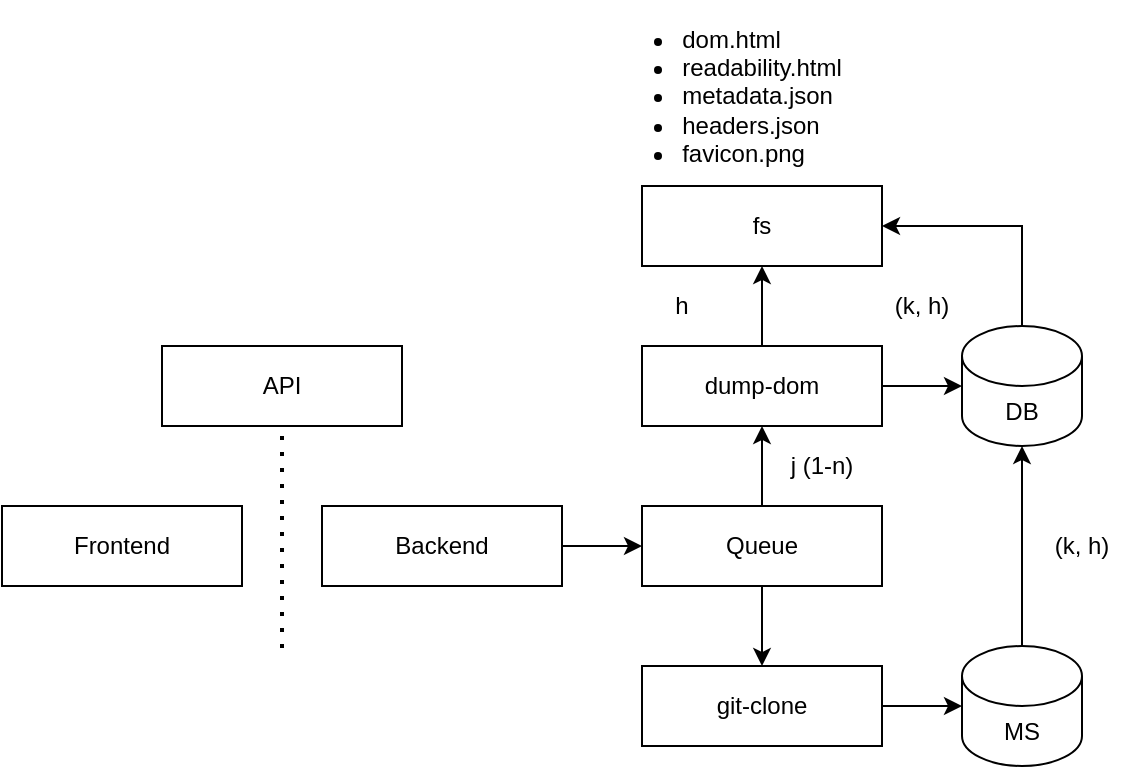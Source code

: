 <mxfile version="21.3.7" type="device">
  <diagram name="Page-1" id="rRoijQG2nSl0_Yrbf1NP">
    <mxGraphModel dx="2074" dy="1198" grid="1" gridSize="10" guides="1" tooltips="1" connect="1" arrows="1" fold="1" page="1" pageScale="1" pageWidth="1169" pageHeight="827" math="0" shadow="0">
      <root>
        <mxCell id="0" />
        <mxCell id="1" parent="0" />
        <mxCell id="VzflnH-gn_2TgnfN93_D-8" value="" style="edgeStyle=orthogonalEdgeStyle;rounded=0;orthogonalLoop=1;jettySize=auto;html=1;" parent="1" source="VzflnH-gn_2TgnfN93_D-1" target="VzflnH-gn_2TgnfN93_D-6" edge="1">
          <mxGeometry relative="1" as="geometry" />
        </mxCell>
        <mxCell id="VzflnH-gn_2TgnfN93_D-1" value="Backend" style="rounded=0;whiteSpace=wrap;html=1;" parent="1" vertex="1">
          <mxGeometry x="360" y="360" width="120" height="40" as="geometry" />
        </mxCell>
        <mxCell id="VzflnH-gn_2TgnfN93_D-2" value="Frontend" style="rounded=0;whiteSpace=wrap;html=1;" parent="1" vertex="1">
          <mxGeometry x="200" y="360" width="120" height="40" as="geometry" />
        </mxCell>
        <mxCell id="VzflnH-gn_2TgnfN93_D-11" value="" style="edgeStyle=orthogonalEdgeStyle;rounded=0;orthogonalLoop=1;jettySize=auto;html=1;" parent="1" source="VzflnH-gn_2TgnfN93_D-3" target="VzflnH-gn_2TgnfN93_D-5" edge="1">
          <mxGeometry relative="1" as="geometry" />
        </mxCell>
        <mxCell id="VzflnH-gn_2TgnfN93_D-17" value="" style="edgeStyle=orthogonalEdgeStyle;rounded=0;orthogonalLoop=1;jettySize=auto;html=1;" parent="1" source="VzflnH-gn_2TgnfN93_D-3" target="VzflnH-gn_2TgnfN93_D-15" edge="1">
          <mxGeometry relative="1" as="geometry" />
        </mxCell>
        <mxCell id="VzflnH-gn_2TgnfN93_D-3" value="dump-dom" style="rounded=0;whiteSpace=wrap;html=1;" parent="1" vertex="1">
          <mxGeometry x="520" y="280" width="120" height="40" as="geometry" />
        </mxCell>
        <mxCell id="VzflnH-gn_2TgnfN93_D-16" style="edgeStyle=orthogonalEdgeStyle;rounded=0;orthogonalLoop=1;jettySize=auto;html=1;entryX=1;entryY=0.5;entryDx=0;entryDy=0;exitX=0.5;exitY=0;exitDx=0;exitDy=0;exitPerimeter=0;" parent="1" source="VzflnH-gn_2TgnfN93_D-5" target="VzflnH-gn_2TgnfN93_D-15" edge="1">
          <mxGeometry relative="1" as="geometry" />
        </mxCell>
        <mxCell id="VzflnH-gn_2TgnfN93_D-22" value="" style="edgeStyle=orthogonalEdgeStyle;rounded=0;orthogonalLoop=1;jettySize=auto;html=1;startArrow=classic;startFill=1;endArrow=none;endFill=0;" parent="1" source="VzflnH-gn_2TgnfN93_D-5" target="VzflnH-gn_2TgnfN93_D-20" edge="1">
          <mxGeometry relative="1" as="geometry" />
        </mxCell>
        <mxCell id="VzflnH-gn_2TgnfN93_D-5" value="DB" style="shape=cylinder3;whiteSpace=wrap;html=1;boundedLbl=1;backgroundOutline=1;size=15;" parent="1" vertex="1">
          <mxGeometry x="680" y="270" width="60" height="60" as="geometry" />
        </mxCell>
        <mxCell id="VzflnH-gn_2TgnfN93_D-9" value="" style="edgeStyle=orthogonalEdgeStyle;rounded=0;orthogonalLoop=1;jettySize=auto;html=1;" parent="1" source="VzflnH-gn_2TgnfN93_D-6" target="VzflnH-gn_2TgnfN93_D-3" edge="1">
          <mxGeometry relative="1" as="geometry" />
        </mxCell>
        <mxCell id="VzflnH-gn_2TgnfN93_D-14" value="" style="edgeStyle=orthogonalEdgeStyle;rounded=0;orthogonalLoop=1;jettySize=auto;html=1;" parent="1" source="VzflnH-gn_2TgnfN93_D-6" target="VzflnH-gn_2TgnfN93_D-13" edge="1">
          <mxGeometry relative="1" as="geometry" />
        </mxCell>
        <mxCell id="VzflnH-gn_2TgnfN93_D-6" value="Queue" style="rounded=0;whiteSpace=wrap;html=1;" parent="1" vertex="1">
          <mxGeometry x="520" y="360" width="120" height="40" as="geometry" />
        </mxCell>
        <mxCell id="VzflnH-gn_2TgnfN93_D-7" value="" style="endArrow=none;dashed=1;html=1;dashPattern=1 3;strokeWidth=2;rounded=0;" parent="1" edge="1">
          <mxGeometry width="50" height="50" relative="1" as="geometry">
            <mxPoint x="340" y="325" as="sourcePoint" />
            <mxPoint x="340" y="435" as="targetPoint" />
          </mxGeometry>
        </mxCell>
        <mxCell id="VzflnH-gn_2TgnfN93_D-10" value="j (1-n)" style="text;html=1;strokeColor=none;fillColor=none;align=center;verticalAlign=middle;whiteSpace=wrap;rounded=0;" parent="1" vertex="1">
          <mxGeometry x="580" y="320" width="60" height="40" as="geometry" />
        </mxCell>
        <mxCell id="VzflnH-gn_2TgnfN93_D-12" value="(k, h)" style="text;html=1;strokeColor=none;fillColor=none;align=center;verticalAlign=middle;whiteSpace=wrap;rounded=0;" parent="1" vertex="1">
          <mxGeometry x="640" y="240" width="40" height="40" as="geometry" />
        </mxCell>
        <mxCell id="VzflnH-gn_2TgnfN93_D-21" value="" style="edgeStyle=orthogonalEdgeStyle;rounded=0;orthogonalLoop=1;jettySize=auto;html=1;" parent="1" source="VzflnH-gn_2TgnfN93_D-13" target="VzflnH-gn_2TgnfN93_D-20" edge="1">
          <mxGeometry relative="1" as="geometry" />
        </mxCell>
        <mxCell id="VzflnH-gn_2TgnfN93_D-13" value="git-clone" style="rounded=0;whiteSpace=wrap;html=1;" parent="1" vertex="1">
          <mxGeometry x="520" y="440" width="120" height="40" as="geometry" />
        </mxCell>
        <mxCell id="VzflnH-gn_2TgnfN93_D-15" value="fs" style="rounded=0;whiteSpace=wrap;html=1;" parent="1" vertex="1">
          <mxGeometry x="520" y="200" width="120" height="40" as="geometry" />
        </mxCell>
        <mxCell id="VzflnH-gn_2TgnfN93_D-18" value="&lt;div style=&quot;text-align: justify;&quot;&gt;&lt;ul&gt;&lt;li&gt;&lt;span style=&quot;background-color: initial;&quot;&gt;dom.html&lt;/span&gt;&lt;/li&gt;&lt;li&gt;&lt;span style=&quot;background-color: initial;&quot;&gt;readability.html&lt;/span&gt;&lt;/li&gt;&lt;li&gt;&lt;span style=&quot;background-color: initial;&quot;&gt;metadata.json&lt;/span&gt;&lt;/li&gt;&lt;li&gt;&lt;span style=&quot;background-color: initial;&quot;&gt;headers.json&lt;/span&gt;&lt;/li&gt;&lt;li&gt;&lt;span style=&quot;background-color: initial;&quot;&gt;favicon.png&lt;/span&gt;&lt;/li&gt;&lt;/ul&gt;&lt;/div&gt;" style="text;html=1;strokeColor=none;fillColor=none;align=center;verticalAlign=middle;whiteSpace=wrap;rounded=0;" parent="1" vertex="1">
          <mxGeometry x="530" y="140" width="60" height="30" as="geometry" />
        </mxCell>
        <mxCell id="VzflnH-gn_2TgnfN93_D-19" value="h" style="text;html=1;strokeColor=none;fillColor=none;align=center;verticalAlign=middle;whiteSpace=wrap;rounded=0;" parent="1" vertex="1">
          <mxGeometry x="520" y="240" width="40" height="40" as="geometry" />
        </mxCell>
        <mxCell id="VzflnH-gn_2TgnfN93_D-20" value="MS" style="shape=cylinder3;whiteSpace=wrap;html=1;boundedLbl=1;backgroundOutline=1;size=15;" parent="1" vertex="1">
          <mxGeometry x="680" y="430" width="60" height="60" as="geometry" />
        </mxCell>
        <mxCell id="VzflnH-gn_2TgnfN93_D-23" value="(k, h)" style="text;html=1;strokeColor=none;fillColor=none;align=center;verticalAlign=middle;whiteSpace=wrap;rounded=0;" parent="1" vertex="1">
          <mxGeometry x="720" y="360" width="40" height="40" as="geometry" />
        </mxCell>
        <mxCell id="VzflnH-gn_2TgnfN93_D-24" value="API" style="rounded=0;whiteSpace=wrap;html=1;" parent="1" vertex="1">
          <mxGeometry x="280" y="280" width="120" height="40" as="geometry" />
        </mxCell>
      </root>
    </mxGraphModel>
  </diagram>
</mxfile>
